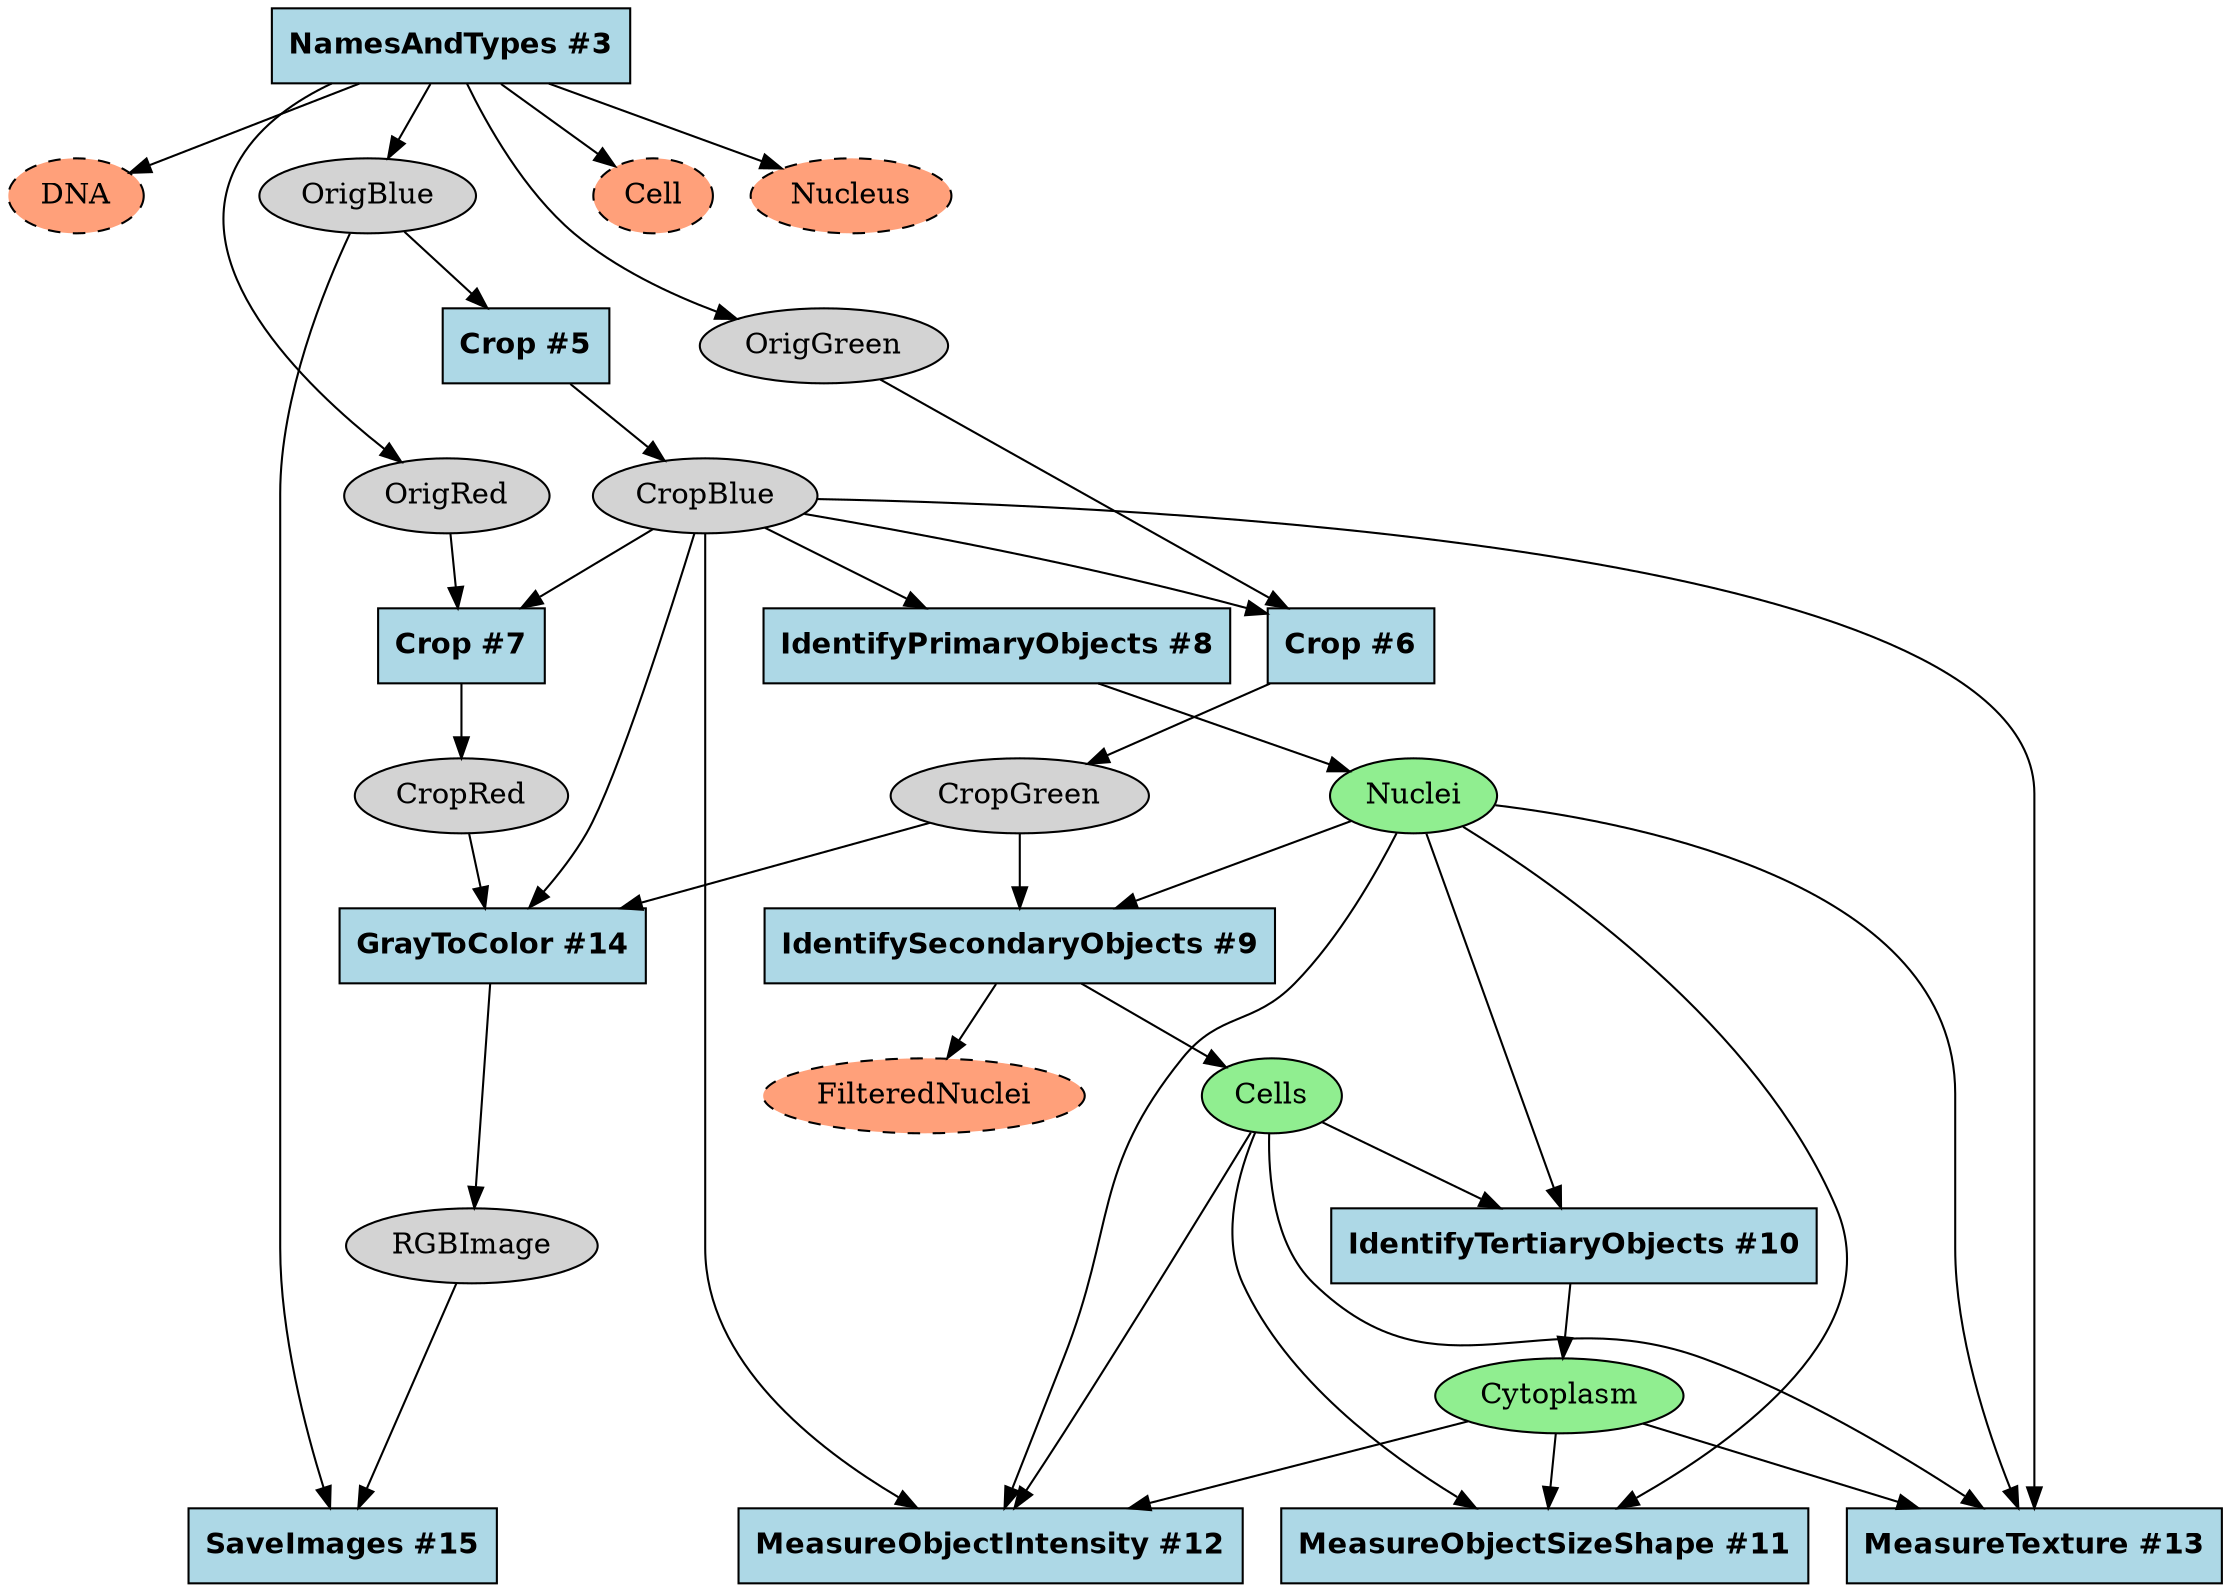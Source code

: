 strict digraph {
Crop_332d8a68 [type=module, label="Crop #7", module_name=Crop, module_num=7, original_num=7, stable_id="Crop_332d8a68", enabled=True, shape=box, style=filled, fontname="Helvetica-Bold", fillcolor=lightblue];
Crop_3828b249 [type=module, label="Crop #5", module_name=Crop, module_num=5, original_num=5, stable_id="Crop_3828b249", enabled=True, shape=box, style=filled, fontname="Helvetica-Bold", fillcolor=lightblue];
Crop_39198e21 [type=module, label="Crop #6", module_name=Crop, module_num=6, original_num=6, stable_id="Crop_39198e21", enabled=True, shape=box, style=filled, fontname="Helvetica-Bold", fillcolor=lightblue];
GrayToColor_dc85e759 [type=module, label="GrayToColor #14", module_name=GrayToColor, module_num=14, original_num=14, stable_id="GrayToColor_dc85e759", enabled=True, shape=box, style=filled, fontname="Helvetica-Bold", fillcolor=lightblue];
IdentifyPrimaryObjects_b59141d4 [type=module, label="IdentifyPrimaryObjects #8", module_name=IdentifyPrimaryObjects, module_num=8, original_num=8, stable_id="IdentifyPrimaryObjects_b59141d4", enabled=True, shape=box, style=filled, fontname="Helvetica-Bold", fillcolor=lightblue];
IdentifySecondaryObjects_617cabe9 [type=module, label="IdentifySecondaryObjects #9", module_name=IdentifySecondaryObjects, module_num=9, original_num=9, stable_id="IdentifySecondaryObjects_617cabe9", enabled=True, shape=box, style=filled, fontname="Helvetica-Bold", fillcolor=lightblue];
IdentifyTertiaryObjects_ac7b69a9 [type=module, label="IdentifyTertiaryObjects #10", module_name=IdentifyTertiaryObjects, module_num=10, original_num=10, stable_id="IdentifyTertiaryObjects_ac7b69a9", enabled=True, shape=box, style=filled, fontname="Helvetica-Bold", fillcolor=lightblue];
MeasureObjectIntensity_493d53fb [type=module, label="MeasureObjectIntensity #12", module_name=MeasureObjectIntensity, module_num=12, original_num=12, stable_id="MeasureObjectIntensity_493d53fb", enabled=True, shape=box, style=filled, fontname="Helvetica-Bold", fillcolor=lightblue];
MeasureObjectSizeShape_33e152a1 [type=module, label="MeasureObjectSizeShape #11", module_name=MeasureObjectSizeShape, module_num=11, original_num=11, stable_id="MeasureObjectSizeShape_33e152a1", enabled=True, shape=box, style=filled, fontname="Helvetica-Bold", fillcolor=lightblue];
MeasureTexture_493d53fb [type=module, label="MeasureTexture #13", module_name=MeasureTexture, module_num=13, original_num=13, stable_id="MeasureTexture_493d53fb", enabled=True, shape=box, style=filled, fontname="Helvetica-Bold", fillcolor=lightblue];
NamesAndTypes_a64add3 [type=module, label="NamesAndTypes #3", module_name=NamesAndTypes, module_num=3, original_num=3, stable_id="NamesAndTypes_a64add3", enabled=True, shape=box, style=filled, fontname="Helvetica-Bold", fillcolor=lightblue];
SaveImages_c2b508af [type=module, label="SaveImages #15", module_name=SaveImages, module_num=15, original_num=15, stable_id="SaveImages_c2b508af", enabled=True, shape=box, style=filled, fontname="Helvetica-Bold", fillcolor=lightblue];
image__CropBlue [type=image, label=CropBlue, shape=ellipse, style=filled, fillcolor=lightgray];
image__CropGreen [type=image, label=CropGreen, shape=ellipse, style=filled, fillcolor=lightgray];
image__CropRed [type=image, label=CropRed, shape=ellipse, style=filled, fillcolor=lightgray];
image__DNA [type=image, label=DNA, filtered=True, shape=ellipse, style="filled,dashed", fillcolor=lightsalmon];
image__OrigBlue [type=image, label=OrigBlue, shape=ellipse, style=filled, fillcolor=lightgray];
image__OrigGreen [type=image, label=OrigGreen, shape=ellipse, style=filled, fillcolor=lightgray];
image__OrigRed [type=image, label=OrigRed, shape=ellipse, style=filled, fillcolor=lightgray];
image__RGBImage [type=image, label=RGBImage, shape=ellipse, style=filled, fillcolor=lightgray];
object__Cell [type=object, label=Cell, filtered=True, shape=ellipse, style="filled,dashed", fillcolor=lightsalmon];
object__Cells [type=object, label=Cells, shape=ellipse, style=filled, fillcolor=lightgreen];
object__Cytoplasm [type=object, label=Cytoplasm, shape=ellipse, style=filled, fillcolor=lightgreen];
object__FilteredNuclei [type=object, label=FilteredNuclei, filtered=True, shape=ellipse, style="filled,dashed", fillcolor=lightsalmon];
object__Nuclei [type=object, label=Nuclei, shape=ellipse, style=filled, fillcolor=lightgreen];
object__Nucleus [type=object, label=Nucleus, filtered=True, shape=ellipse, style="filled,dashed", fillcolor=lightsalmon];
Crop_332d8a68 -> image__CropRed [type="image_output"];
Crop_3828b249 -> image__CropBlue [type="image_output"];
Crop_39198e21 -> image__CropGreen [type="image_output"];
GrayToColor_dc85e759 -> image__RGBImage [type="image_output"];
IdentifyPrimaryObjects_b59141d4 -> object__Nuclei [type="object_output"];
IdentifySecondaryObjects_617cabe9 -> object__Cells [type="object_output"];
IdentifySecondaryObjects_617cabe9 -> object__FilteredNuclei [type="object_output"];
IdentifyTertiaryObjects_ac7b69a9 -> object__Cytoplasm [type="object_output"];
NamesAndTypes_a64add3 -> image__DNA [type="image_output"];
NamesAndTypes_a64add3 -> image__OrigBlue [type="image_output"];
NamesAndTypes_a64add3 -> image__OrigGreen [type="image_output"];
NamesAndTypes_a64add3 -> image__OrigRed [type="image_output"];
NamesAndTypes_a64add3 -> object__Cell [type="object_output"];
NamesAndTypes_a64add3 -> object__Nucleus [type="object_output"];
image__CropBlue -> Crop_332d8a68 [type="image_input"];
image__CropBlue -> Crop_39198e21 [type="image_input"];
image__CropBlue -> GrayToColor_dc85e759 [type="image_input"];
image__CropBlue -> IdentifyPrimaryObjects_b59141d4 [type="image_input"];
image__CropBlue -> MeasureObjectIntensity_493d53fb [type="image_list_input"];
image__CropBlue -> MeasureTexture_493d53fb [type="image_list_input"];
image__CropGreen -> GrayToColor_dc85e759 [type="image_input"];
image__CropGreen -> IdentifySecondaryObjects_617cabe9 [type="image_input"];
image__CropRed -> GrayToColor_dc85e759 [type="image_input"];
image__OrigBlue -> Crop_3828b249 [type="image_input"];
image__OrigBlue -> SaveImages_c2b508af [type="image_input"];
image__OrigGreen -> Crop_39198e21 [type="image_input"];
image__OrigRed -> Crop_332d8a68 [type="image_input"];
image__RGBImage -> SaveImages_c2b508af [type="image_input"];
object__Cells -> IdentifyTertiaryObjects_ac7b69a9 [type="object_input"];
object__Cells -> MeasureObjectIntensity_493d53fb [type="object_list_input"];
object__Cells -> MeasureObjectSizeShape_33e152a1 [type="object_list_input"];
object__Cells -> MeasureTexture_493d53fb [type="object_list_input"];
object__Cytoplasm -> MeasureObjectIntensity_493d53fb [type="object_list_input"];
object__Cytoplasm -> MeasureObjectSizeShape_33e152a1 [type="object_list_input"];
object__Cytoplasm -> MeasureTexture_493d53fb [type="object_list_input"];
object__Nuclei -> IdentifySecondaryObjects_617cabe9 [type="object_input"];
object__Nuclei -> IdentifyTertiaryObjects_ac7b69a9 [type="object_input"];
object__Nuclei -> MeasureObjectIntensity_493d53fb [type="object_list_input"];
object__Nuclei -> MeasureObjectSizeShape_33e152a1 [type="object_list_input"];
object__Nuclei -> MeasureTexture_493d53fb [type="object_list_input"];

  {rank = max; MeasureObjectSizeShape_33e152a1; MeasureObjectIntensity_493d53fb; MeasureTexture_493d53fb; SaveImages_c2b508af;}
}
